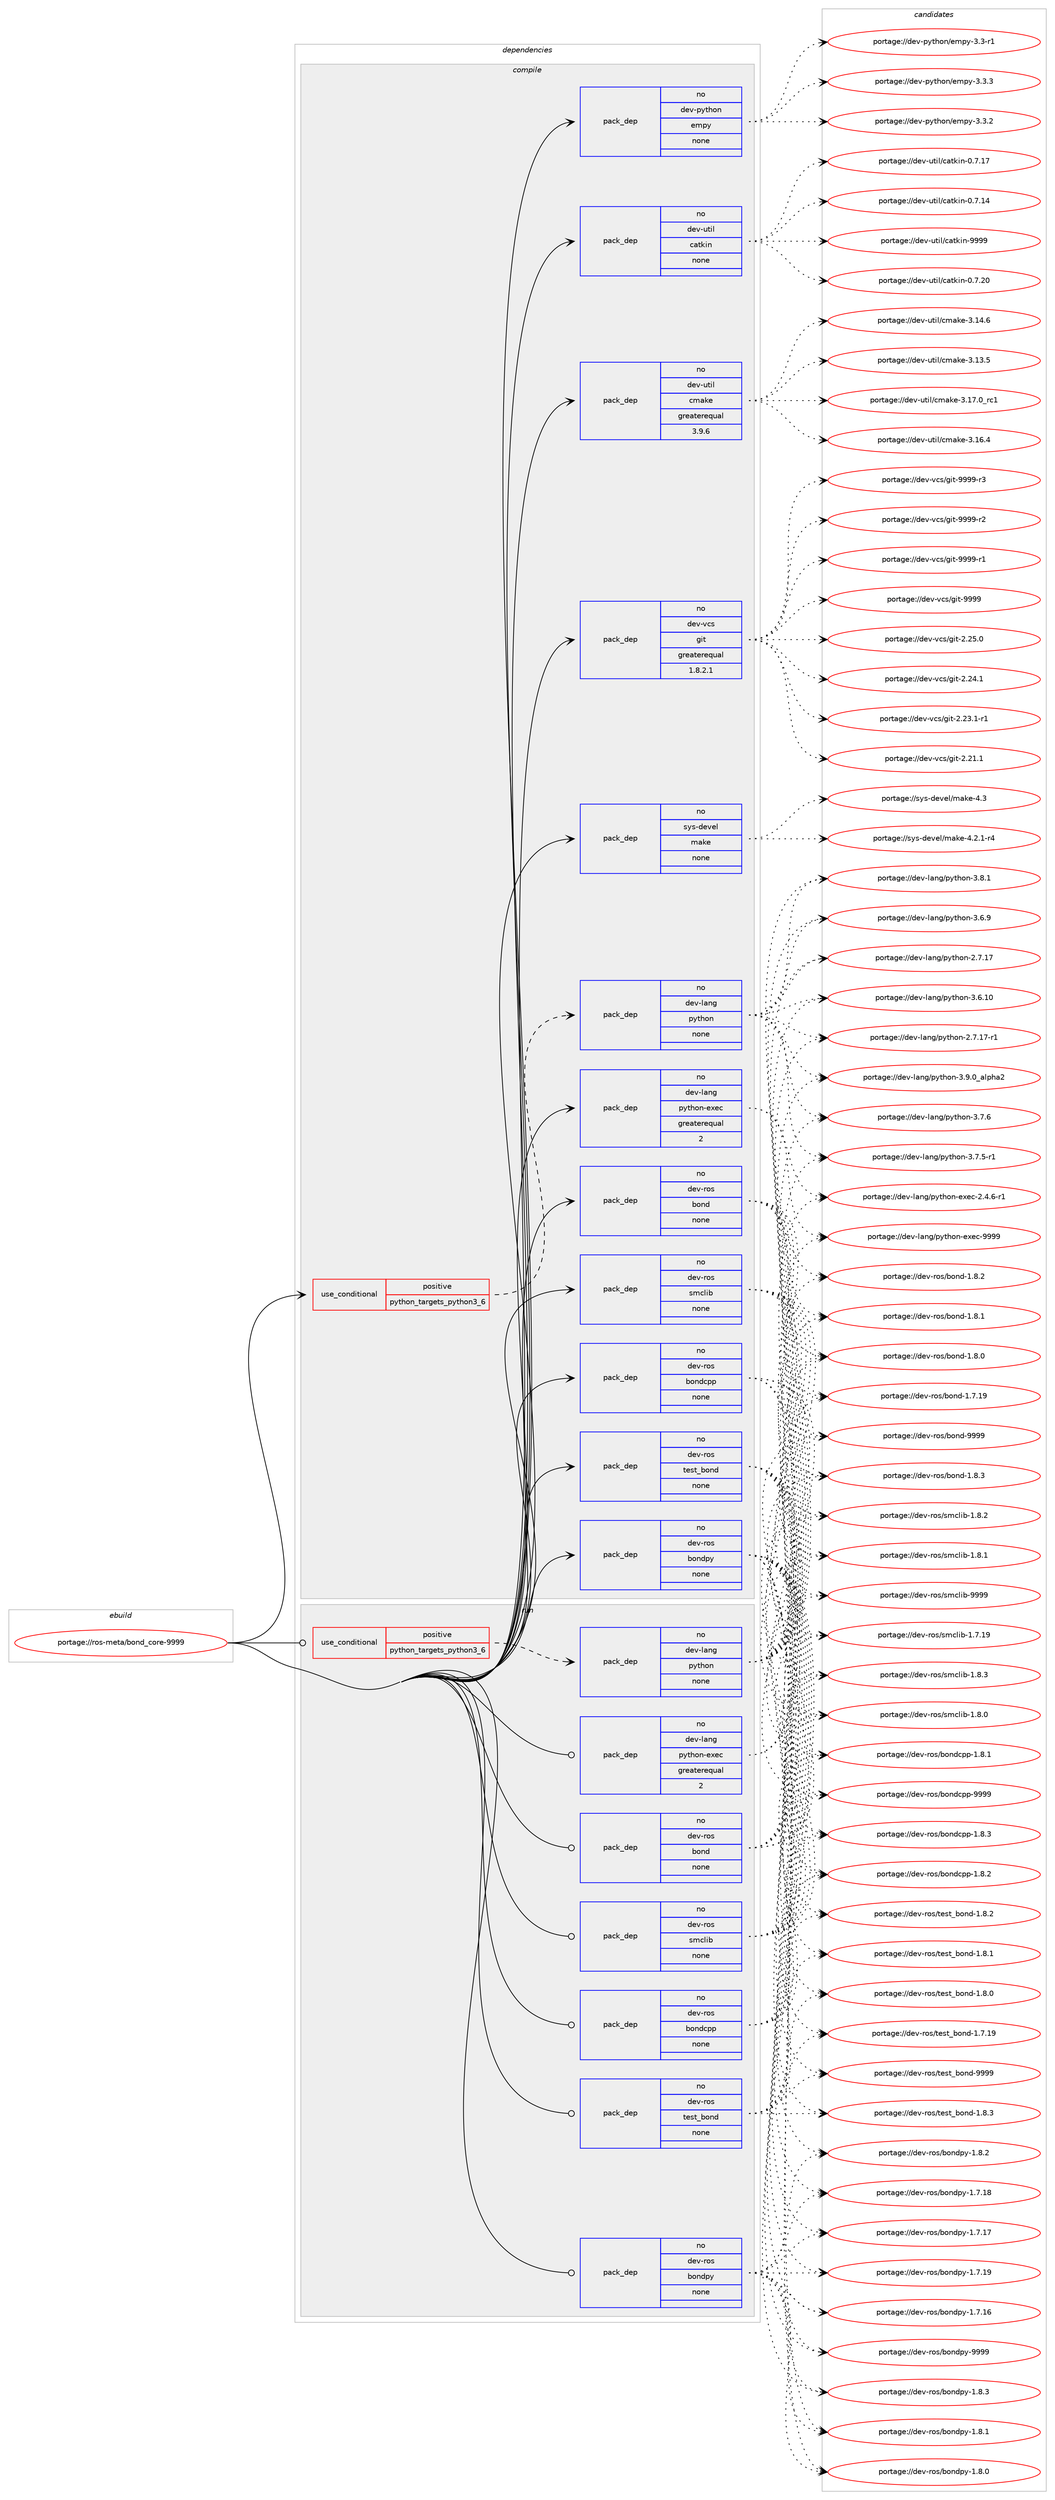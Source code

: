 digraph prolog {

# *************
# Graph options
# *************

newrank=true;
concentrate=true;
compound=true;
graph [rankdir=LR,fontname=Helvetica,fontsize=10,ranksep=1.5];#, ranksep=2.5, nodesep=0.2];
edge  [arrowhead=vee];
node  [fontname=Helvetica,fontsize=10];

# **********
# The ebuild
# **********

subgraph cluster_leftcol {
color=gray;
rank=same;
label=<<i>ebuild</i>>;
id [label="portage://ros-meta/bond_core-9999", color=red, width=4, href="../ros-meta/bond_core-9999.svg"];
}

# ****************
# The dependencies
# ****************

subgraph cluster_midcol {
color=gray;
label=<<i>dependencies</i>>;
subgraph cluster_compile {
fillcolor="#eeeeee";
style=filled;
label=<<i>compile</i>>;
subgraph cond21233 {
dependency108138 [label=<<TABLE BORDER="0" CELLBORDER="1" CELLSPACING="0" CELLPADDING="4"><TR><TD ROWSPAN="3" CELLPADDING="10">use_conditional</TD></TR><TR><TD>positive</TD></TR><TR><TD>python_targets_python3_6</TD></TR></TABLE>>, shape=none, color=red];
subgraph pack85111 {
dependency108139 [label=<<TABLE BORDER="0" CELLBORDER="1" CELLSPACING="0" CELLPADDING="4" WIDTH="220"><TR><TD ROWSPAN="6" CELLPADDING="30">pack_dep</TD></TR><TR><TD WIDTH="110">no</TD></TR><TR><TD>dev-lang</TD></TR><TR><TD>python</TD></TR><TR><TD>none</TD></TR><TR><TD></TD></TR></TABLE>>, shape=none, color=blue];
}
dependency108138:e -> dependency108139:w [weight=20,style="dashed",arrowhead="vee"];
}
id:e -> dependency108138:w [weight=20,style="solid",arrowhead="vee"];
subgraph pack85112 {
dependency108140 [label=<<TABLE BORDER="0" CELLBORDER="1" CELLSPACING="0" CELLPADDING="4" WIDTH="220"><TR><TD ROWSPAN="6" CELLPADDING="30">pack_dep</TD></TR><TR><TD WIDTH="110">no</TD></TR><TR><TD>dev-lang</TD></TR><TR><TD>python-exec</TD></TR><TR><TD>greaterequal</TD></TR><TR><TD>2</TD></TR></TABLE>>, shape=none, color=blue];
}
id:e -> dependency108140:w [weight=20,style="solid",arrowhead="vee"];
subgraph pack85113 {
dependency108141 [label=<<TABLE BORDER="0" CELLBORDER="1" CELLSPACING="0" CELLPADDING="4" WIDTH="220"><TR><TD ROWSPAN="6" CELLPADDING="30">pack_dep</TD></TR><TR><TD WIDTH="110">no</TD></TR><TR><TD>dev-python</TD></TR><TR><TD>empy</TD></TR><TR><TD>none</TD></TR><TR><TD></TD></TR></TABLE>>, shape=none, color=blue];
}
id:e -> dependency108141:w [weight=20,style="solid",arrowhead="vee"];
subgraph pack85114 {
dependency108142 [label=<<TABLE BORDER="0" CELLBORDER="1" CELLSPACING="0" CELLPADDING="4" WIDTH="220"><TR><TD ROWSPAN="6" CELLPADDING="30">pack_dep</TD></TR><TR><TD WIDTH="110">no</TD></TR><TR><TD>dev-ros</TD></TR><TR><TD>bond</TD></TR><TR><TD>none</TD></TR><TR><TD></TD></TR></TABLE>>, shape=none, color=blue];
}
id:e -> dependency108142:w [weight=20,style="solid",arrowhead="vee"];
subgraph pack85115 {
dependency108143 [label=<<TABLE BORDER="0" CELLBORDER="1" CELLSPACING="0" CELLPADDING="4" WIDTH="220"><TR><TD ROWSPAN="6" CELLPADDING="30">pack_dep</TD></TR><TR><TD WIDTH="110">no</TD></TR><TR><TD>dev-ros</TD></TR><TR><TD>bondcpp</TD></TR><TR><TD>none</TD></TR><TR><TD></TD></TR></TABLE>>, shape=none, color=blue];
}
id:e -> dependency108143:w [weight=20,style="solid",arrowhead="vee"];
subgraph pack85116 {
dependency108144 [label=<<TABLE BORDER="0" CELLBORDER="1" CELLSPACING="0" CELLPADDING="4" WIDTH="220"><TR><TD ROWSPAN="6" CELLPADDING="30">pack_dep</TD></TR><TR><TD WIDTH="110">no</TD></TR><TR><TD>dev-ros</TD></TR><TR><TD>bondpy</TD></TR><TR><TD>none</TD></TR><TR><TD></TD></TR></TABLE>>, shape=none, color=blue];
}
id:e -> dependency108144:w [weight=20,style="solid",arrowhead="vee"];
subgraph pack85117 {
dependency108145 [label=<<TABLE BORDER="0" CELLBORDER="1" CELLSPACING="0" CELLPADDING="4" WIDTH="220"><TR><TD ROWSPAN="6" CELLPADDING="30">pack_dep</TD></TR><TR><TD WIDTH="110">no</TD></TR><TR><TD>dev-ros</TD></TR><TR><TD>smclib</TD></TR><TR><TD>none</TD></TR><TR><TD></TD></TR></TABLE>>, shape=none, color=blue];
}
id:e -> dependency108145:w [weight=20,style="solid",arrowhead="vee"];
subgraph pack85118 {
dependency108146 [label=<<TABLE BORDER="0" CELLBORDER="1" CELLSPACING="0" CELLPADDING="4" WIDTH="220"><TR><TD ROWSPAN="6" CELLPADDING="30">pack_dep</TD></TR><TR><TD WIDTH="110">no</TD></TR><TR><TD>dev-ros</TD></TR><TR><TD>test_bond</TD></TR><TR><TD>none</TD></TR><TR><TD></TD></TR></TABLE>>, shape=none, color=blue];
}
id:e -> dependency108146:w [weight=20,style="solid",arrowhead="vee"];
subgraph pack85119 {
dependency108147 [label=<<TABLE BORDER="0" CELLBORDER="1" CELLSPACING="0" CELLPADDING="4" WIDTH="220"><TR><TD ROWSPAN="6" CELLPADDING="30">pack_dep</TD></TR><TR><TD WIDTH="110">no</TD></TR><TR><TD>dev-util</TD></TR><TR><TD>catkin</TD></TR><TR><TD>none</TD></TR><TR><TD></TD></TR></TABLE>>, shape=none, color=blue];
}
id:e -> dependency108147:w [weight=20,style="solid",arrowhead="vee"];
subgraph pack85120 {
dependency108148 [label=<<TABLE BORDER="0" CELLBORDER="1" CELLSPACING="0" CELLPADDING="4" WIDTH="220"><TR><TD ROWSPAN="6" CELLPADDING="30">pack_dep</TD></TR><TR><TD WIDTH="110">no</TD></TR><TR><TD>dev-util</TD></TR><TR><TD>cmake</TD></TR><TR><TD>greaterequal</TD></TR><TR><TD>3.9.6</TD></TR></TABLE>>, shape=none, color=blue];
}
id:e -> dependency108148:w [weight=20,style="solid",arrowhead="vee"];
subgraph pack85121 {
dependency108149 [label=<<TABLE BORDER="0" CELLBORDER="1" CELLSPACING="0" CELLPADDING="4" WIDTH="220"><TR><TD ROWSPAN="6" CELLPADDING="30">pack_dep</TD></TR><TR><TD WIDTH="110">no</TD></TR><TR><TD>dev-vcs</TD></TR><TR><TD>git</TD></TR><TR><TD>greaterequal</TD></TR><TR><TD>1.8.2.1</TD></TR></TABLE>>, shape=none, color=blue];
}
id:e -> dependency108149:w [weight=20,style="solid",arrowhead="vee"];
subgraph pack85122 {
dependency108150 [label=<<TABLE BORDER="0" CELLBORDER="1" CELLSPACING="0" CELLPADDING="4" WIDTH="220"><TR><TD ROWSPAN="6" CELLPADDING="30">pack_dep</TD></TR><TR><TD WIDTH="110">no</TD></TR><TR><TD>sys-devel</TD></TR><TR><TD>make</TD></TR><TR><TD>none</TD></TR><TR><TD></TD></TR></TABLE>>, shape=none, color=blue];
}
id:e -> dependency108150:w [weight=20,style="solid",arrowhead="vee"];
}
subgraph cluster_compileandrun {
fillcolor="#eeeeee";
style=filled;
label=<<i>compile and run</i>>;
}
subgraph cluster_run {
fillcolor="#eeeeee";
style=filled;
label=<<i>run</i>>;
subgraph cond21234 {
dependency108151 [label=<<TABLE BORDER="0" CELLBORDER="1" CELLSPACING="0" CELLPADDING="4"><TR><TD ROWSPAN="3" CELLPADDING="10">use_conditional</TD></TR><TR><TD>positive</TD></TR><TR><TD>python_targets_python3_6</TD></TR></TABLE>>, shape=none, color=red];
subgraph pack85123 {
dependency108152 [label=<<TABLE BORDER="0" CELLBORDER="1" CELLSPACING="0" CELLPADDING="4" WIDTH="220"><TR><TD ROWSPAN="6" CELLPADDING="30">pack_dep</TD></TR><TR><TD WIDTH="110">no</TD></TR><TR><TD>dev-lang</TD></TR><TR><TD>python</TD></TR><TR><TD>none</TD></TR><TR><TD></TD></TR></TABLE>>, shape=none, color=blue];
}
dependency108151:e -> dependency108152:w [weight=20,style="dashed",arrowhead="vee"];
}
id:e -> dependency108151:w [weight=20,style="solid",arrowhead="odot"];
subgraph pack85124 {
dependency108153 [label=<<TABLE BORDER="0" CELLBORDER="1" CELLSPACING="0" CELLPADDING="4" WIDTH="220"><TR><TD ROWSPAN="6" CELLPADDING="30">pack_dep</TD></TR><TR><TD WIDTH="110">no</TD></TR><TR><TD>dev-lang</TD></TR><TR><TD>python-exec</TD></TR><TR><TD>greaterequal</TD></TR><TR><TD>2</TD></TR></TABLE>>, shape=none, color=blue];
}
id:e -> dependency108153:w [weight=20,style="solid",arrowhead="odot"];
subgraph pack85125 {
dependency108154 [label=<<TABLE BORDER="0" CELLBORDER="1" CELLSPACING="0" CELLPADDING="4" WIDTH="220"><TR><TD ROWSPAN="6" CELLPADDING="30">pack_dep</TD></TR><TR><TD WIDTH="110">no</TD></TR><TR><TD>dev-ros</TD></TR><TR><TD>bond</TD></TR><TR><TD>none</TD></TR><TR><TD></TD></TR></TABLE>>, shape=none, color=blue];
}
id:e -> dependency108154:w [weight=20,style="solid",arrowhead="odot"];
subgraph pack85126 {
dependency108155 [label=<<TABLE BORDER="0" CELLBORDER="1" CELLSPACING="0" CELLPADDING="4" WIDTH="220"><TR><TD ROWSPAN="6" CELLPADDING="30">pack_dep</TD></TR><TR><TD WIDTH="110">no</TD></TR><TR><TD>dev-ros</TD></TR><TR><TD>bondcpp</TD></TR><TR><TD>none</TD></TR><TR><TD></TD></TR></TABLE>>, shape=none, color=blue];
}
id:e -> dependency108155:w [weight=20,style="solid",arrowhead="odot"];
subgraph pack85127 {
dependency108156 [label=<<TABLE BORDER="0" CELLBORDER="1" CELLSPACING="0" CELLPADDING="4" WIDTH="220"><TR><TD ROWSPAN="6" CELLPADDING="30">pack_dep</TD></TR><TR><TD WIDTH="110">no</TD></TR><TR><TD>dev-ros</TD></TR><TR><TD>bondpy</TD></TR><TR><TD>none</TD></TR><TR><TD></TD></TR></TABLE>>, shape=none, color=blue];
}
id:e -> dependency108156:w [weight=20,style="solid",arrowhead="odot"];
subgraph pack85128 {
dependency108157 [label=<<TABLE BORDER="0" CELLBORDER="1" CELLSPACING="0" CELLPADDING="4" WIDTH="220"><TR><TD ROWSPAN="6" CELLPADDING="30">pack_dep</TD></TR><TR><TD WIDTH="110">no</TD></TR><TR><TD>dev-ros</TD></TR><TR><TD>smclib</TD></TR><TR><TD>none</TD></TR><TR><TD></TD></TR></TABLE>>, shape=none, color=blue];
}
id:e -> dependency108157:w [weight=20,style="solid",arrowhead="odot"];
subgraph pack85129 {
dependency108158 [label=<<TABLE BORDER="0" CELLBORDER="1" CELLSPACING="0" CELLPADDING="4" WIDTH="220"><TR><TD ROWSPAN="6" CELLPADDING="30">pack_dep</TD></TR><TR><TD WIDTH="110">no</TD></TR><TR><TD>dev-ros</TD></TR><TR><TD>test_bond</TD></TR><TR><TD>none</TD></TR><TR><TD></TD></TR></TABLE>>, shape=none, color=blue];
}
id:e -> dependency108158:w [weight=20,style="solid",arrowhead="odot"];
}
}

# **************
# The candidates
# **************

subgraph cluster_choices {
rank=same;
color=gray;
label=<<i>candidates</i>>;

subgraph choice85111 {
color=black;
nodesep=1;
choice10010111845108971101034711212111610411111045514657464895971081121049750 [label="portage://dev-lang/python-3.9.0_alpha2", color=red, width=4,href="../dev-lang/python-3.9.0_alpha2.svg"];
choice100101118451089711010347112121116104111110455146564649 [label="portage://dev-lang/python-3.8.1", color=red, width=4,href="../dev-lang/python-3.8.1.svg"];
choice100101118451089711010347112121116104111110455146554654 [label="portage://dev-lang/python-3.7.6", color=red, width=4,href="../dev-lang/python-3.7.6.svg"];
choice1001011184510897110103471121211161041111104551465546534511449 [label="portage://dev-lang/python-3.7.5-r1", color=red, width=4,href="../dev-lang/python-3.7.5-r1.svg"];
choice100101118451089711010347112121116104111110455146544657 [label="portage://dev-lang/python-3.6.9", color=red, width=4,href="../dev-lang/python-3.6.9.svg"];
choice10010111845108971101034711212111610411111045514654464948 [label="portage://dev-lang/python-3.6.10", color=red, width=4,href="../dev-lang/python-3.6.10.svg"];
choice100101118451089711010347112121116104111110455046554649554511449 [label="portage://dev-lang/python-2.7.17-r1", color=red, width=4,href="../dev-lang/python-2.7.17-r1.svg"];
choice10010111845108971101034711212111610411111045504655464955 [label="portage://dev-lang/python-2.7.17", color=red, width=4,href="../dev-lang/python-2.7.17.svg"];
dependency108139:e -> choice10010111845108971101034711212111610411111045514657464895971081121049750:w [style=dotted,weight="100"];
dependency108139:e -> choice100101118451089711010347112121116104111110455146564649:w [style=dotted,weight="100"];
dependency108139:e -> choice100101118451089711010347112121116104111110455146554654:w [style=dotted,weight="100"];
dependency108139:e -> choice1001011184510897110103471121211161041111104551465546534511449:w [style=dotted,weight="100"];
dependency108139:e -> choice100101118451089711010347112121116104111110455146544657:w [style=dotted,weight="100"];
dependency108139:e -> choice10010111845108971101034711212111610411111045514654464948:w [style=dotted,weight="100"];
dependency108139:e -> choice100101118451089711010347112121116104111110455046554649554511449:w [style=dotted,weight="100"];
dependency108139:e -> choice10010111845108971101034711212111610411111045504655464955:w [style=dotted,weight="100"];
}
subgraph choice85112 {
color=black;
nodesep=1;
choice10010111845108971101034711212111610411111045101120101994557575757 [label="portage://dev-lang/python-exec-9999", color=red, width=4,href="../dev-lang/python-exec-9999.svg"];
choice10010111845108971101034711212111610411111045101120101994550465246544511449 [label="portage://dev-lang/python-exec-2.4.6-r1", color=red, width=4,href="../dev-lang/python-exec-2.4.6-r1.svg"];
dependency108140:e -> choice10010111845108971101034711212111610411111045101120101994557575757:w [style=dotted,weight="100"];
dependency108140:e -> choice10010111845108971101034711212111610411111045101120101994550465246544511449:w [style=dotted,weight="100"];
}
subgraph choice85113 {
color=black;
nodesep=1;
choice1001011184511212111610411111047101109112121455146514651 [label="portage://dev-python/empy-3.3.3", color=red, width=4,href="../dev-python/empy-3.3.3.svg"];
choice1001011184511212111610411111047101109112121455146514650 [label="portage://dev-python/empy-3.3.2", color=red, width=4,href="../dev-python/empy-3.3.2.svg"];
choice1001011184511212111610411111047101109112121455146514511449 [label="portage://dev-python/empy-3.3-r1", color=red, width=4,href="../dev-python/empy-3.3-r1.svg"];
dependency108141:e -> choice1001011184511212111610411111047101109112121455146514651:w [style=dotted,weight="100"];
dependency108141:e -> choice1001011184511212111610411111047101109112121455146514650:w [style=dotted,weight="100"];
dependency108141:e -> choice1001011184511212111610411111047101109112121455146514511449:w [style=dotted,weight="100"];
}
subgraph choice85114 {
color=black;
nodesep=1;
choice1001011184511411111547981111101004557575757 [label="portage://dev-ros/bond-9999", color=red, width=4,href="../dev-ros/bond-9999.svg"];
choice100101118451141111154798111110100454946564651 [label="portage://dev-ros/bond-1.8.3", color=red, width=4,href="../dev-ros/bond-1.8.3.svg"];
choice100101118451141111154798111110100454946564650 [label="portage://dev-ros/bond-1.8.2", color=red, width=4,href="../dev-ros/bond-1.8.2.svg"];
choice100101118451141111154798111110100454946564649 [label="portage://dev-ros/bond-1.8.1", color=red, width=4,href="../dev-ros/bond-1.8.1.svg"];
choice100101118451141111154798111110100454946564648 [label="portage://dev-ros/bond-1.8.0", color=red, width=4,href="../dev-ros/bond-1.8.0.svg"];
choice10010111845114111115479811111010045494655464957 [label="portage://dev-ros/bond-1.7.19", color=red, width=4,href="../dev-ros/bond-1.7.19.svg"];
dependency108142:e -> choice1001011184511411111547981111101004557575757:w [style=dotted,weight="100"];
dependency108142:e -> choice100101118451141111154798111110100454946564651:w [style=dotted,weight="100"];
dependency108142:e -> choice100101118451141111154798111110100454946564650:w [style=dotted,weight="100"];
dependency108142:e -> choice100101118451141111154798111110100454946564649:w [style=dotted,weight="100"];
dependency108142:e -> choice100101118451141111154798111110100454946564648:w [style=dotted,weight="100"];
dependency108142:e -> choice10010111845114111115479811111010045494655464957:w [style=dotted,weight="100"];
}
subgraph choice85115 {
color=black;
nodesep=1;
choice100101118451141111154798111110100991121124557575757 [label="portage://dev-ros/bondcpp-9999", color=red, width=4,href="../dev-ros/bondcpp-9999.svg"];
choice10010111845114111115479811111010099112112454946564651 [label="portage://dev-ros/bondcpp-1.8.3", color=red, width=4,href="../dev-ros/bondcpp-1.8.3.svg"];
choice10010111845114111115479811111010099112112454946564650 [label="portage://dev-ros/bondcpp-1.8.2", color=red, width=4,href="../dev-ros/bondcpp-1.8.2.svg"];
choice10010111845114111115479811111010099112112454946564649 [label="portage://dev-ros/bondcpp-1.8.1", color=red, width=4,href="../dev-ros/bondcpp-1.8.1.svg"];
dependency108143:e -> choice100101118451141111154798111110100991121124557575757:w [style=dotted,weight="100"];
dependency108143:e -> choice10010111845114111115479811111010099112112454946564651:w [style=dotted,weight="100"];
dependency108143:e -> choice10010111845114111115479811111010099112112454946564650:w [style=dotted,weight="100"];
dependency108143:e -> choice10010111845114111115479811111010099112112454946564649:w [style=dotted,weight="100"];
}
subgraph choice85116 {
color=black;
nodesep=1;
choice1001011184511411111547981111101001121214557575757 [label="portage://dev-ros/bondpy-9999", color=red, width=4,href="../dev-ros/bondpy-9999.svg"];
choice100101118451141111154798111110100112121454946564651 [label="portage://dev-ros/bondpy-1.8.3", color=red, width=4,href="../dev-ros/bondpy-1.8.3.svg"];
choice100101118451141111154798111110100112121454946564650 [label="portage://dev-ros/bondpy-1.8.2", color=red, width=4,href="../dev-ros/bondpy-1.8.2.svg"];
choice100101118451141111154798111110100112121454946564649 [label="portage://dev-ros/bondpy-1.8.1", color=red, width=4,href="../dev-ros/bondpy-1.8.1.svg"];
choice100101118451141111154798111110100112121454946564648 [label="portage://dev-ros/bondpy-1.8.0", color=red, width=4,href="../dev-ros/bondpy-1.8.0.svg"];
choice10010111845114111115479811111010011212145494655464957 [label="portage://dev-ros/bondpy-1.7.19", color=red, width=4,href="../dev-ros/bondpy-1.7.19.svg"];
choice10010111845114111115479811111010011212145494655464956 [label="portage://dev-ros/bondpy-1.7.18", color=red, width=4,href="../dev-ros/bondpy-1.7.18.svg"];
choice10010111845114111115479811111010011212145494655464955 [label="portage://dev-ros/bondpy-1.7.17", color=red, width=4,href="../dev-ros/bondpy-1.7.17.svg"];
choice10010111845114111115479811111010011212145494655464954 [label="portage://dev-ros/bondpy-1.7.16", color=red, width=4,href="../dev-ros/bondpy-1.7.16.svg"];
dependency108144:e -> choice1001011184511411111547981111101001121214557575757:w [style=dotted,weight="100"];
dependency108144:e -> choice100101118451141111154798111110100112121454946564651:w [style=dotted,weight="100"];
dependency108144:e -> choice100101118451141111154798111110100112121454946564650:w [style=dotted,weight="100"];
dependency108144:e -> choice100101118451141111154798111110100112121454946564649:w [style=dotted,weight="100"];
dependency108144:e -> choice100101118451141111154798111110100112121454946564648:w [style=dotted,weight="100"];
dependency108144:e -> choice10010111845114111115479811111010011212145494655464957:w [style=dotted,weight="100"];
dependency108144:e -> choice10010111845114111115479811111010011212145494655464956:w [style=dotted,weight="100"];
dependency108144:e -> choice10010111845114111115479811111010011212145494655464955:w [style=dotted,weight="100"];
dependency108144:e -> choice10010111845114111115479811111010011212145494655464954:w [style=dotted,weight="100"];
}
subgraph choice85117 {
color=black;
nodesep=1;
choice100101118451141111154711510999108105984557575757 [label="portage://dev-ros/smclib-9999", color=red, width=4,href="../dev-ros/smclib-9999.svg"];
choice10010111845114111115471151099910810598454946564651 [label="portage://dev-ros/smclib-1.8.3", color=red, width=4,href="../dev-ros/smclib-1.8.3.svg"];
choice10010111845114111115471151099910810598454946564650 [label="portage://dev-ros/smclib-1.8.2", color=red, width=4,href="../dev-ros/smclib-1.8.2.svg"];
choice10010111845114111115471151099910810598454946564649 [label="portage://dev-ros/smclib-1.8.1", color=red, width=4,href="../dev-ros/smclib-1.8.1.svg"];
choice10010111845114111115471151099910810598454946564648 [label="portage://dev-ros/smclib-1.8.0", color=red, width=4,href="../dev-ros/smclib-1.8.0.svg"];
choice1001011184511411111547115109991081059845494655464957 [label="portage://dev-ros/smclib-1.7.19", color=red, width=4,href="../dev-ros/smclib-1.7.19.svg"];
dependency108145:e -> choice100101118451141111154711510999108105984557575757:w [style=dotted,weight="100"];
dependency108145:e -> choice10010111845114111115471151099910810598454946564651:w [style=dotted,weight="100"];
dependency108145:e -> choice10010111845114111115471151099910810598454946564650:w [style=dotted,weight="100"];
dependency108145:e -> choice10010111845114111115471151099910810598454946564649:w [style=dotted,weight="100"];
dependency108145:e -> choice10010111845114111115471151099910810598454946564648:w [style=dotted,weight="100"];
dependency108145:e -> choice1001011184511411111547115109991081059845494655464957:w [style=dotted,weight="100"];
}
subgraph choice85118 {
color=black;
nodesep=1;
choice100101118451141111154711610111511695981111101004557575757 [label="portage://dev-ros/test_bond-9999", color=red, width=4,href="../dev-ros/test_bond-9999.svg"];
choice10010111845114111115471161011151169598111110100454946564651 [label="portage://dev-ros/test_bond-1.8.3", color=red, width=4,href="../dev-ros/test_bond-1.8.3.svg"];
choice10010111845114111115471161011151169598111110100454946564650 [label="portage://dev-ros/test_bond-1.8.2", color=red, width=4,href="../dev-ros/test_bond-1.8.2.svg"];
choice10010111845114111115471161011151169598111110100454946564649 [label="portage://dev-ros/test_bond-1.8.1", color=red, width=4,href="../dev-ros/test_bond-1.8.1.svg"];
choice10010111845114111115471161011151169598111110100454946564648 [label="portage://dev-ros/test_bond-1.8.0", color=red, width=4,href="../dev-ros/test_bond-1.8.0.svg"];
choice1001011184511411111547116101115116959811111010045494655464957 [label="portage://dev-ros/test_bond-1.7.19", color=red, width=4,href="../dev-ros/test_bond-1.7.19.svg"];
dependency108146:e -> choice100101118451141111154711610111511695981111101004557575757:w [style=dotted,weight="100"];
dependency108146:e -> choice10010111845114111115471161011151169598111110100454946564651:w [style=dotted,weight="100"];
dependency108146:e -> choice10010111845114111115471161011151169598111110100454946564650:w [style=dotted,weight="100"];
dependency108146:e -> choice10010111845114111115471161011151169598111110100454946564649:w [style=dotted,weight="100"];
dependency108146:e -> choice10010111845114111115471161011151169598111110100454946564648:w [style=dotted,weight="100"];
dependency108146:e -> choice1001011184511411111547116101115116959811111010045494655464957:w [style=dotted,weight="100"];
}
subgraph choice85119 {
color=black;
nodesep=1;
choice100101118451171161051084799971161071051104557575757 [label="portage://dev-util/catkin-9999", color=red, width=4,href="../dev-util/catkin-9999.svg"];
choice1001011184511711610510847999711610710511045484655465048 [label="portage://dev-util/catkin-0.7.20", color=red, width=4,href="../dev-util/catkin-0.7.20.svg"];
choice1001011184511711610510847999711610710511045484655464955 [label="portage://dev-util/catkin-0.7.17", color=red, width=4,href="../dev-util/catkin-0.7.17.svg"];
choice1001011184511711610510847999711610710511045484655464952 [label="portage://dev-util/catkin-0.7.14", color=red, width=4,href="../dev-util/catkin-0.7.14.svg"];
dependency108147:e -> choice100101118451171161051084799971161071051104557575757:w [style=dotted,weight="100"];
dependency108147:e -> choice1001011184511711610510847999711610710511045484655465048:w [style=dotted,weight="100"];
dependency108147:e -> choice1001011184511711610510847999711610710511045484655464955:w [style=dotted,weight="100"];
dependency108147:e -> choice1001011184511711610510847999711610710511045484655464952:w [style=dotted,weight="100"];
}
subgraph choice85120 {
color=black;
nodesep=1;
choice1001011184511711610510847991099710710145514649554648951149949 [label="portage://dev-util/cmake-3.17.0_rc1", color=red, width=4,href="../dev-util/cmake-3.17.0_rc1.svg"];
choice1001011184511711610510847991099710710145514649544652 [label="portage://dev-util/cmake-3.16.4", color=red, width=4,href="../dev-util/cmake-3.16.4.svg"];
choice1001011184511711610510847991099710710145514649524654 [label="portage://dev-util/cmake-3.14.6", color=red, width=4,href="../dev-util/cmake-3.14.6.svg"];
choice1001011184511711610510847991099710710145514649514653 [label="portage://dev-util/cmake-3.13.5", color=red, width=4,href="../dev-util/cmake-3.13.5.svg"];
dependency108148:e -> choice1001011184511711610510847991099710710145514649554648951149949:w [style=dotted,weight="100"];
dependency108148:e -> choice1001011184511711610510847991099710710145514649544652:w [style=dotted,weight="100"];
dependency108148:e -> choice1001011184511711610510847991099710710145514649524654:w [style=dotted,weight="100"];
dependency108148:e -> choice1001011184511711610510847991099710710145514649514653:w [style=dotted,weight="100"];
}
subgraph choice85121 {
color=black;
nodesep=1;
choice10010111845118991154710310511645575757574511451 [label="portage://dev-vcs/git-9999-r3", color=red, width=4,href="../dev-vcs/git-9999-r3.svg"];
choice10010111845118991154710310511645575757574511450 [label="portage://dev-vcs/git-9999-r2", color=red, width=4,href="../dev-vcs/git-9999-r2.svg"];
choice10010111845118991154710310511645575757574511449 [label="portage://dev-vcs/git-9999-r1", color=red, width=4,href="../dev-vcs/git-9999-r1.svg"];
choice1001011184511899115471031051164557575757 [label="portage://dev-vcs/git-9999", color=red, width=4,href="../dev-vcs/git-9999.svg"];
choice10010111845118991154710310511645504650534648 [label="portage://dev-vcs/git-2.25.0", color=red, width=4,href="../dev-vcs/git-2.25.0.svg"];
choice10010111845118991154710310511645504650524649 [label="portage://dev-vcs/git-2.24.1", color=red, width=4,href="../dev-vcs/git-2.24.1.svg"];
choice100101118451189911547103105116455046505146494511449 [label="portage://dev-vcs/git-2.23.1-r1", color=red, width=4,href="../dev-vcs/git-2.23.1-r1.svg"];
choice10010111845118991154710310511645504650494649 [label="portage://dev-vcs/git-2.21.1", color=red, width=4,href="../dev-vcs/git-2.21.1.svg"];
dependency108149:e -> choice10010111845118991154710310511645575757574511451:w [style=dotted,weight="100"];
dependency108149:e -> choice10010111845118991154710310511645575757574511450:w [style=dotted,weight="100"];
dependency108149:e -> choice10010111845118991154710310511645575757574511449:w [style=dotted,weight="100"];
dependency108149:e -> choice1001011184511899115471031051164557575757:w [style=dotted,weight="100"];
dependency108149:e -> choice10010111845118991154710310511645504650534648:w [style=dotted,weight="100"];
dependency108149:e -> choice10010111845118991154710310511645504650524649:w [style=dotted,weight="100"];
dependency108149:e -> choice100101118451189911547103105116455046505146494511449:w [style=dotted,weight="100"];
dependency108149:e -> choice10010111845118991154710310511645504650494649:w [style=dotted,weight="100"];
}
subgraph choice85122 {
color=black;
nodesep=1;
choice11512111545100101118101108471099710710145524651 [label="portage://sys-devel/make-4.3", color=red, width=4,href="../sys-devel/make-4.3.svg"];
choice1151211154510010111810110847109971071014552465046494511452 [label="portage://sys-devel/make-4.2.1-r4", color=red, width=4,href="../sys-devel/make-4.2.1-r4.svg"];
dependency108150:e -> choice11512111545100101118101108471099710710145524651:w [style=dotted,weight="100"];
dependency108150:e -> choice1151211154510010111810110847109971071014552465046494511452:w [style=dotted,weight="100"];
}
subgraph choice85123 {
color=black;
nodesep=1;
choice10010111845108971101034711212111610411111045514657464895971081121049750 [label="portage://dev-lang/python-3.9.0_alpha2", color=red, width=4,href="../dev-lang/python-3.9.0_alpha2.svg"];
choice100101118451089711010347112121116104111110455146564649 [label="portage://dev-lang/python-3.8.1", color=red, width=4,href="../dev-lang/python-3.8.1.svg"];
choice100101118451089711010347112121116104111110455146554654 [label="portage://dev-lang/python-3.7.6", color=red, width=4,href="../dev-lang/python-3.7.6.svg"];
choice1001011184510897110103471121211161041111104551465546534511449 [label="portage://dev-lang/python-3.7.5-r1", color=red, width=4,href="../dev-lang/python-3.7.5-r1.svg"];
choice100101118451089711010347112121116104111110455146544657 [label="portage://dev-lang/python-3.6.9", color=red, width=4,href="../dev-lang/python-3.6.9.svg"];
choice10010111845108971101034711212111610411111045514654464948 [label="portage://dev-lang/python-3.6.10", color=red, width=4,href="../dev-lang/python-3.6.10.svg"];
choice100101118451089711010347112121116104111110455046554649554511449 [label="portage://dev-lang/python-2.7.17-r1", color=red, width=4,href="../dev-lang/python-2.7.17-r1.svg"];
choice10010111845108971101034711212111610411111045504655464955 [label="portage://dev-lang/python-2.7.17", color=red, width=4,href="../dev-lang/python-2.7.17.svg"];
dependency108152:e -> choice10010111845108971101034711212111610411111045514657464895971081121049750:w [style=dotted,weight="100"];
dependency108152:e -> choice100101118451089711010347112121116104111110455146564649:w [style=dotted,weight="100"];
dependency108152:e -> choice100101118451089711010347112121116104111110455146554654:w [style=dotted,weight="100"];
dependency108152:e -> choice1001011184510897110103471121211161041111104551465546534511449:w [style=dotted,weight="100"];
dependency108152:e -> choice100101118451089711010347112121116104111110455146544657:w [style=dotted,weight="100"];
dependency108152:e -> choice10010111845108971101034711212111610411111045514654464948:w [style=dotted,weight="100"];
dependency108152:e -> choice100101118451089711010347112121116104111110455046554649554511449:w [style=dotted,weight="100"];
dependency108152:e -> choice10010111845108971101034711212111610411111045504655464955:w [style=dotted,weight="100"];
}
subgraph choice85124 {
color=black;
nodesep=1;
choice10010111845108971101034711212111610411111045101120101994557575757 [label="portage://dev-lang/python-exec-9999", color=red, width=4,href="../dev-lang/python-exec-9999.svg"];
choice10010111845108971101034711212111610411111045101120101994550465246544511449 [label="portage://dev-lang/python-exec-2.4.6-r1", color=red, width=4,href="../dev-lang/python-exec-2.4.6-r1.svg"];
dependency108153:e -> choice10010111845108971101034711212111610411111045101120101994557575757:w [style=dotted,weight="100"];
dependency108153:e -> choice10010111845108971101034711212111610411111045101120101994550465246544511449:w [style=dotted,weight="100"];
}
subgraph choice85125 {
color=black;
nodesep=1;
choice1001011184511411111547981111101004557575757 [label="portage://dev-ros/bond-9999", color=red, width=4,href="../dev-ros/bond-9999.svg"];
choice100101118451141111154798111110100454946564651 [label="portage://dev-ros/bond-1.8.3", color=red, width=4,href="../dev-ros/bond-1.8.3.svg"];
choice100101118451141111154798111110100454946564650 [label="portage://dev-ros/bond-1.8.2", color=red, width=4,href="../dev-ros/bond-1.8.2.svg"];
choice100101118451141111154798111110100454946564649 [label="portage://dev-ros/bond-1.8.1", color=red, width=4,href="../dev-ros/bond-1.8.1.svg"];
choice100101118451141111154798111110100454946564648 [label="portage://dev-ros/bond-1.8.0", color=red, width=4,href="../dev-ros/bond-1.8.0.svg"];
choice10010111845114111115479811111010045494655464957 [label="portage://dev-ros/bond-1.7.19", color=red, width=4,href="../dev-ros/bond-1.7.19.svg"];
dependency108154:e -> choice1001011184511411111547981111101004557575757:w [style=dotted,weight="100"];
dependency108154:e -> choice100101118451141111154798111110100454946564651:w [style=dotted,weight="100"];
dependency108154:e -> choice100101118451141111154798111110100454946564650:w [style=dotted,weight="100"];
dependency108154:e -> choice100101118451141111154798111110100454946564649:w [style=dotted,weight="100"];
dependency108154:e -> choice100101118451141111154798111110100454946564648:w [style=dotted,weight="100"];
dependency108154:e -> choice10010111845114111115479811111010045494655464957:w [style=dotted,weight="100"];
}
subgraph choice85126 {
color=black;
nodesep=1;
choice100101118451141111154798111110100991121124557575757 [label="portage://dev-ros/bondcpp-9999", color=red, width=4,href="../dev-ros/bondcpp-9999.svg"];
choice10010111845114111115479811111010099112112454946564651 [label="portage://dev-ros/bondcpp-1.8.3", color=red, width=4,href="../dev-ros/bondcpp-1.8.3.svg"];
choice10010111845114111115479811111010099112112454946564650 [label="portage://dev-ros/bondcpp-1.8.2", color=red, width=4,href="../dev-ros/bondcpp-1.8.2.svg"];
choice10010111845114111115479811111010099112112454946564649 [label="portage://dev-ros/bondcpp-1.8.1", color=red, width=4,href="../dev-ros/bondcpp-1.8.1.svg"];
dependency108155:e -> choice100101118451141111154798111110100991121124557575757:w [style=dotted,weight="100"];
dependency108155:e -> choice10010111845114111115479811111010099112112454946564651:w [style=dotted,weight="100"];
dependency108155:e -> choice10010111845114111115479811111010099112112454946564650:w [style=dotted,weight="100"];
dependency108155:e -> choice10010111845114111115479811111010099112112454946564649:w [style=dotted,weight="100"];
}
subgraph choice85127 {
color=black;
nodesep=1;
choice1001011184511411111547981111101001121214557575757 [label="portage://dev-ros/bondpy-9999", color=red, width=4,href="../dev-ros/bondpy-9999.svg"];
choice100101118451141111154798111110100112121454946564651 [label="portage://dev-ros/bondpy-1.8.3", color=red, width=4,href="../dev-ros/bondpy-1.8.3.svg"];
choice100101118451141111154798111110100112121454946564650 [label="portage://dev-ros/bondpy-1.8.2", color=red, width=4,href="../dev-ros/bondpy-1.8.2.svg"];
choice100101118451141111154798111110100112121454946564649 [label="portage://dev-ros/bondpy-1.8.1", color=red, width=4,href="../dev-ros/bondpy-1.8.1.svg"];
choice100101118451141111154798111110100112121454946564648 [label="portage://dev-ros/bondpy-1.8.0", color=red, width=4,href="../dev-ros/bondpy-1.8.0.svg"];
choice10010111845114111115479811111010011212145494655464957 [label="portage://dev-ros/bondpy-1.7.19", color=red, width=4,href="../dev-ros/bondpy-1.7.19.svg"];
choice10010111845114111115479811111010011212145494655464956 [label="portage://dev-ros/bondpy-1.7.18", color=red, width=4,href="../dev-ros/bondpy-1.7.18.svg"];
choice10010111845114111115479811111010011212145494655464955 [label="portage://dev-ros/bondpy-1.7.17", color=red, width=4,href="../dev-ros/bondpy-1.7.17.svg"];
choice10010111845114111115479811111010011212145494655464954 [label="portage://dev-ros/bondpy-1.7.16", color=red, width=4,href="../dev-ros/bondpy-1.7.16.svg"];
dependency108156:e -> choice1001011184511411111547981111101001121214557575757:w [style=dotted,weight="100"];
dependency108156:e -> choice100101118451141111154798111110100112121454946564651:w [style=dotted,weight="100"];
dependency108156:e -> choice100101118451141111154798111110100112121454946564650:w [style=dotted,weight="100"];
dependency108156:e -> choice100101118451141111154798111110100112121454946564649:w [style=dotted,weight="100"];
dependency108156:e -> choice100101118451141111154798111110100112121454946564648:w [style=dotted,weight="100"];
dependency108156:e -> choice10010111845114111115479811111010011212145494655464957:w [style=dotted,weight="100"];
dependency108156:e -> choice10010111845114111115479811111010011212145494655464956:w [style=dotted,weight="100"];
dependency108156:e -> choice10010111845114111115479811111010011212145494655464955:w [style=dotted,weight="100"];
dependency108156:e -> choice10010111845114111115479811111010011212145494655464954:w [style=dotted,weight="100"];
}
subgraph choice85128 {
color=black;
nodesep=1;
choice100101118451141111154711510999108105984557575757 [label="portage://dev-ros/smclib-9999", color=red, width=4,href="../dev-ros/smclib-9999.svg"];
choice10010111845114111115471151099910810598454946564651 [label="portage://dev-ros/smclib-1.8.3", color=red, width=4,href="../dev-ros/smclib-1.8.3.svg"];
choice10010111845114111115471151099910810598454946564650 [label="portage://dev-ros/smclib-1.8.2", color=red, width=4,href="../dev-ros/smclib-1.8.2.svg"];
choice10010111845114111115471151099910810598454946564649 [label="portage://dev-ros/smclib-1.8.1", color=red, width=4,href="../dev-ros/smclib-1.8.1.svg"];
choice10010111845114111115471151099910810598454946564648 [label="portage://dev-ros/smclib-1.8.0", color=red, width=4,href="../dev-ros/smclib-1.8.0.svg"];
choice1001011184511411111547115109991081059845494655464957 [label="portage://dev-ros/smclib-1.7.19", color=red, width=4,href="../dev-ros/smclib-1.7.19.svg"];
dependency108157:e -> choice100101118451141111154711510999108105984557575757:w [style=dotted,weight="100"];
dependency108157:e -> choice10010111845114111115471151099910810598454946564651:w [style=dotted,weight="100"];
dependency108157:e -> choice10010111845114111115471151099910810598454946564650:w [style=dotted,weight="100"];
dependency108157:e -> choice10010111845114111115471151099910810598454946564649:w [style=dotted,weight="100"];
dependency108157:e -> choice10010111845114111115471151099910810598454946564648:w [style=dotted,weight="100"];
dependency108157:e -> choice1001011184511411111547115109991081059845494655464957:w [style=dotted,weight="100"];
}
subgraph choice85129 {
color=black;
nodesep=1;
choice100101118451141111154711610111511695981111101004557575757 [label="portage://dev-ros/test_bond-9999", color=red, width=4,href="../dev-ros/test_bond-9999.svg"];
choice10010111845114111115471161011151169598111110100454946564651 [label="portage://dev-ros/test_bond-1.8.3", color=red, width=4,href="../dev-ros/test_bond-1.8.3.svg"];
choice10010111845114111115471161011151169598111110100454946564650 [label="portage://dev-ros/test_bond-1.8.2", color=red, width=4,href="../dev-ros/test_bond-1.8.2.svg"];
choice10010111845114111115471161011151169598111110100454946564649 [label="portage://dev-ros/test_bond-1.8.1", color=red, width=4,href="../dev-ros/test_bond-1.8.1.svg"];
choice10010111845114111115471161011151169598111110100454946564648 [label="portage://dev-ros/test_bond-1.8.0", color=red, width=4,href="../dev-ros/test_bond-1.8.0.svg"];
choice1001011184511411111547116101115116959811111010045494655464957 [label="portage://dev-ros/test_bond-1.7.19", color=red, width=4,href="../dev-ros/test_bond-1.7.19.svg"];
dependency108158:e -> choice100101118451141111154711610111511695981111101004557575757:w [style=dotted,weight="100"];
dependency108158:e -> choice10010111845114111115471161011151169598111110100454946564651:w [style=dotted,weight="100"];
dependency108158:e -> choice10010111845114111115471161011151169598111110100454946564650:w [style=dotted,weight="100"];
dependency108158:e -> choice10010111845114111115471161011151169598111110100454946564649:w [style=dotted,weight="100"];
dependency108158:e -> choice10010111845114111115471161011151169598111110100454946564648:w [style=dotted,weight="100"];
dependency108158:e -> choice1001011184511411111547116101115116959811111010045494655464957:w [style=dotted,weight="100"];
}
}

}
